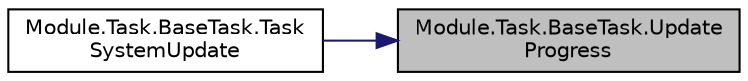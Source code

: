 digraph "Module.Task.BaseTask.UpdateProgress"
{
 // LATEX_PDF_SIZE
  edge [fontname="Helvetica",fontsize="10",labelfontname="Helvetica",labelfontsize="10"];
  node [fontname="Helvetica",fontsize="10",shape=record];
  rankdir="RL";
  Node1 [label="Module.Task.BaseTask.Update\lProgress",height=0.2,width=0.4,color="black", fillcolor="grey75", style="filled", fontcolor="black",tooltip=" "];
  Node1 -> Node2 [dir="back",color="midnightblue",fontsize="10",style="solid",fontname="Helvetica"];
  Node2 [label="Module.Task.BaseTask.Task\lSystemUpdate",height=0.2,width=0.4,color="black", fillcolor="white", style="filled",URL="$classModule_1_1Task_1_1BaseTask.html#a4d039a21b62a8203fbb9e4379ecc5a63",tooltip="Taskの状態を更新するUpdate"];
}
